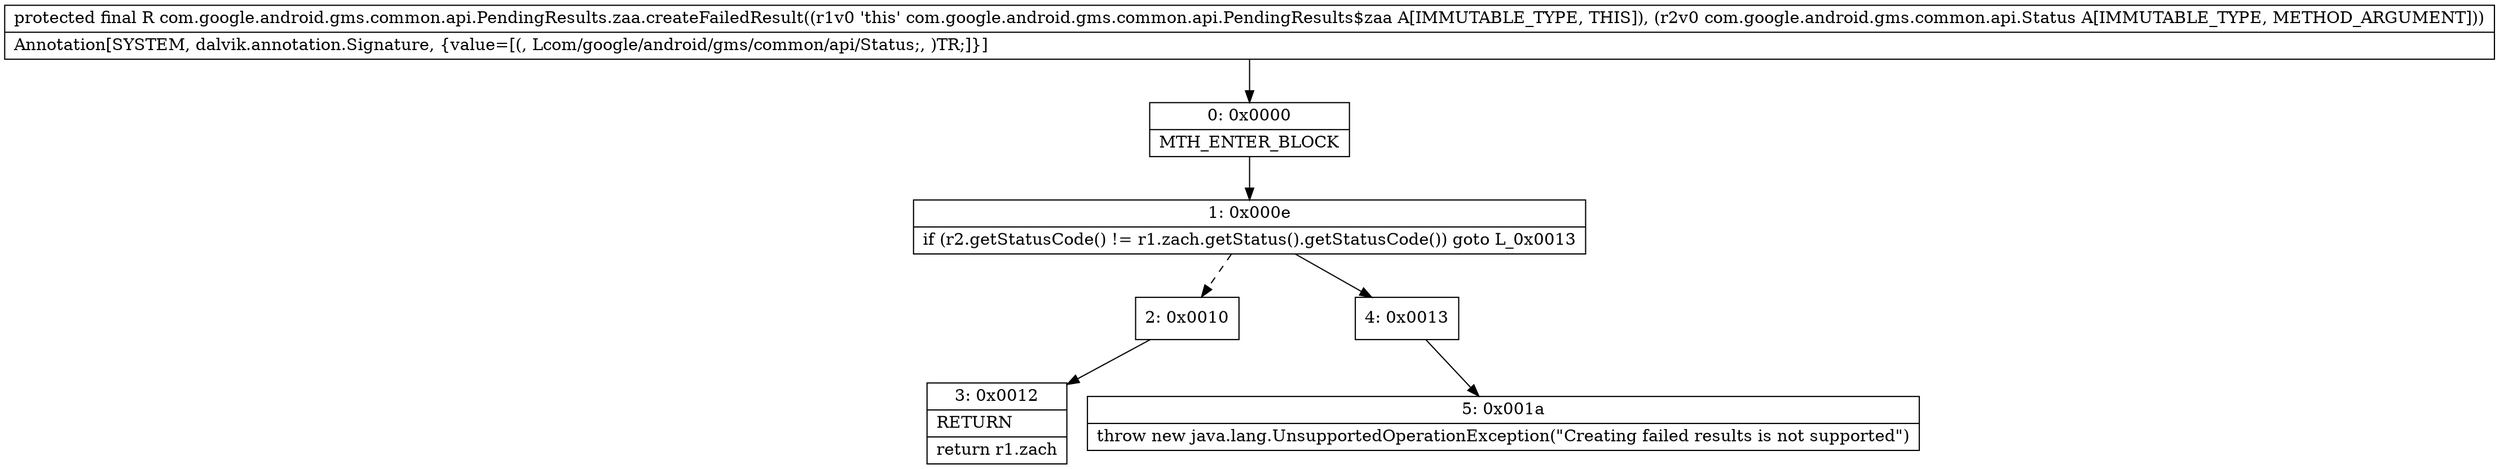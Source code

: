 digraph "CFG forcom.google.android.gms.common.api.PendingResults.zaa.createFailedResult(Lcom\/google\/android\/gms\/common\/api\/Status;)Lcom\/google\/android\/gms\/common\/api\/Result;" {
Node_0 [shape=record,label="{0\:\ 0x0000|MTH_ENTER_BLOCK\l}"];
Node_1 [shape=record,label="{1\:\ 0x000e|if (r2.getStatusCode() != r1.zach.getStatus().getStatusCode()) goto L_0x0013\l}"];
Node_2 [shape=record,label="{2\:\ 0x0010}"];
Node_3 [shape=record,label="{3\:\ 0x0012|RETURN\l|return r1.zach\l}"];
Node_4 [shape=record,label="{4\:\ 0x0013}"];
Node_5 [shape=record,label="{5\:\ 0x001a|throw new java.lang.UnsupportedOperationException(\"Creating failed results is not supported\")\l}"];
MethodNode[shape=record,label="{protected final R com.google.android.gms.common.api.PendingResults.zaa.createFailedResult((r1v0 'this' com.google.android.gms.common.api.PendingResults$zaa A[IMMUTABLE_TYPE, THIS]), (r2v0 com.google.android.gms.common.api.Status A[IMMUTABLE_TYPE, METHOD_ARGUMENT]))  | Annotation[SYSTEM, dalvik.annotation.Signature, \{value=[(, Lcom\/google\/android\/gms\/common\/api\/Status;, )TR;]\}]\l}"];
MethodNode -> Node_0;
Node_0 -> Node_1;
Node_1 -> Node_2[style=dashed];
Node_1 -> Node_4;
Node_2 -> Node_3;
Node_4 -> Node_5;
}

